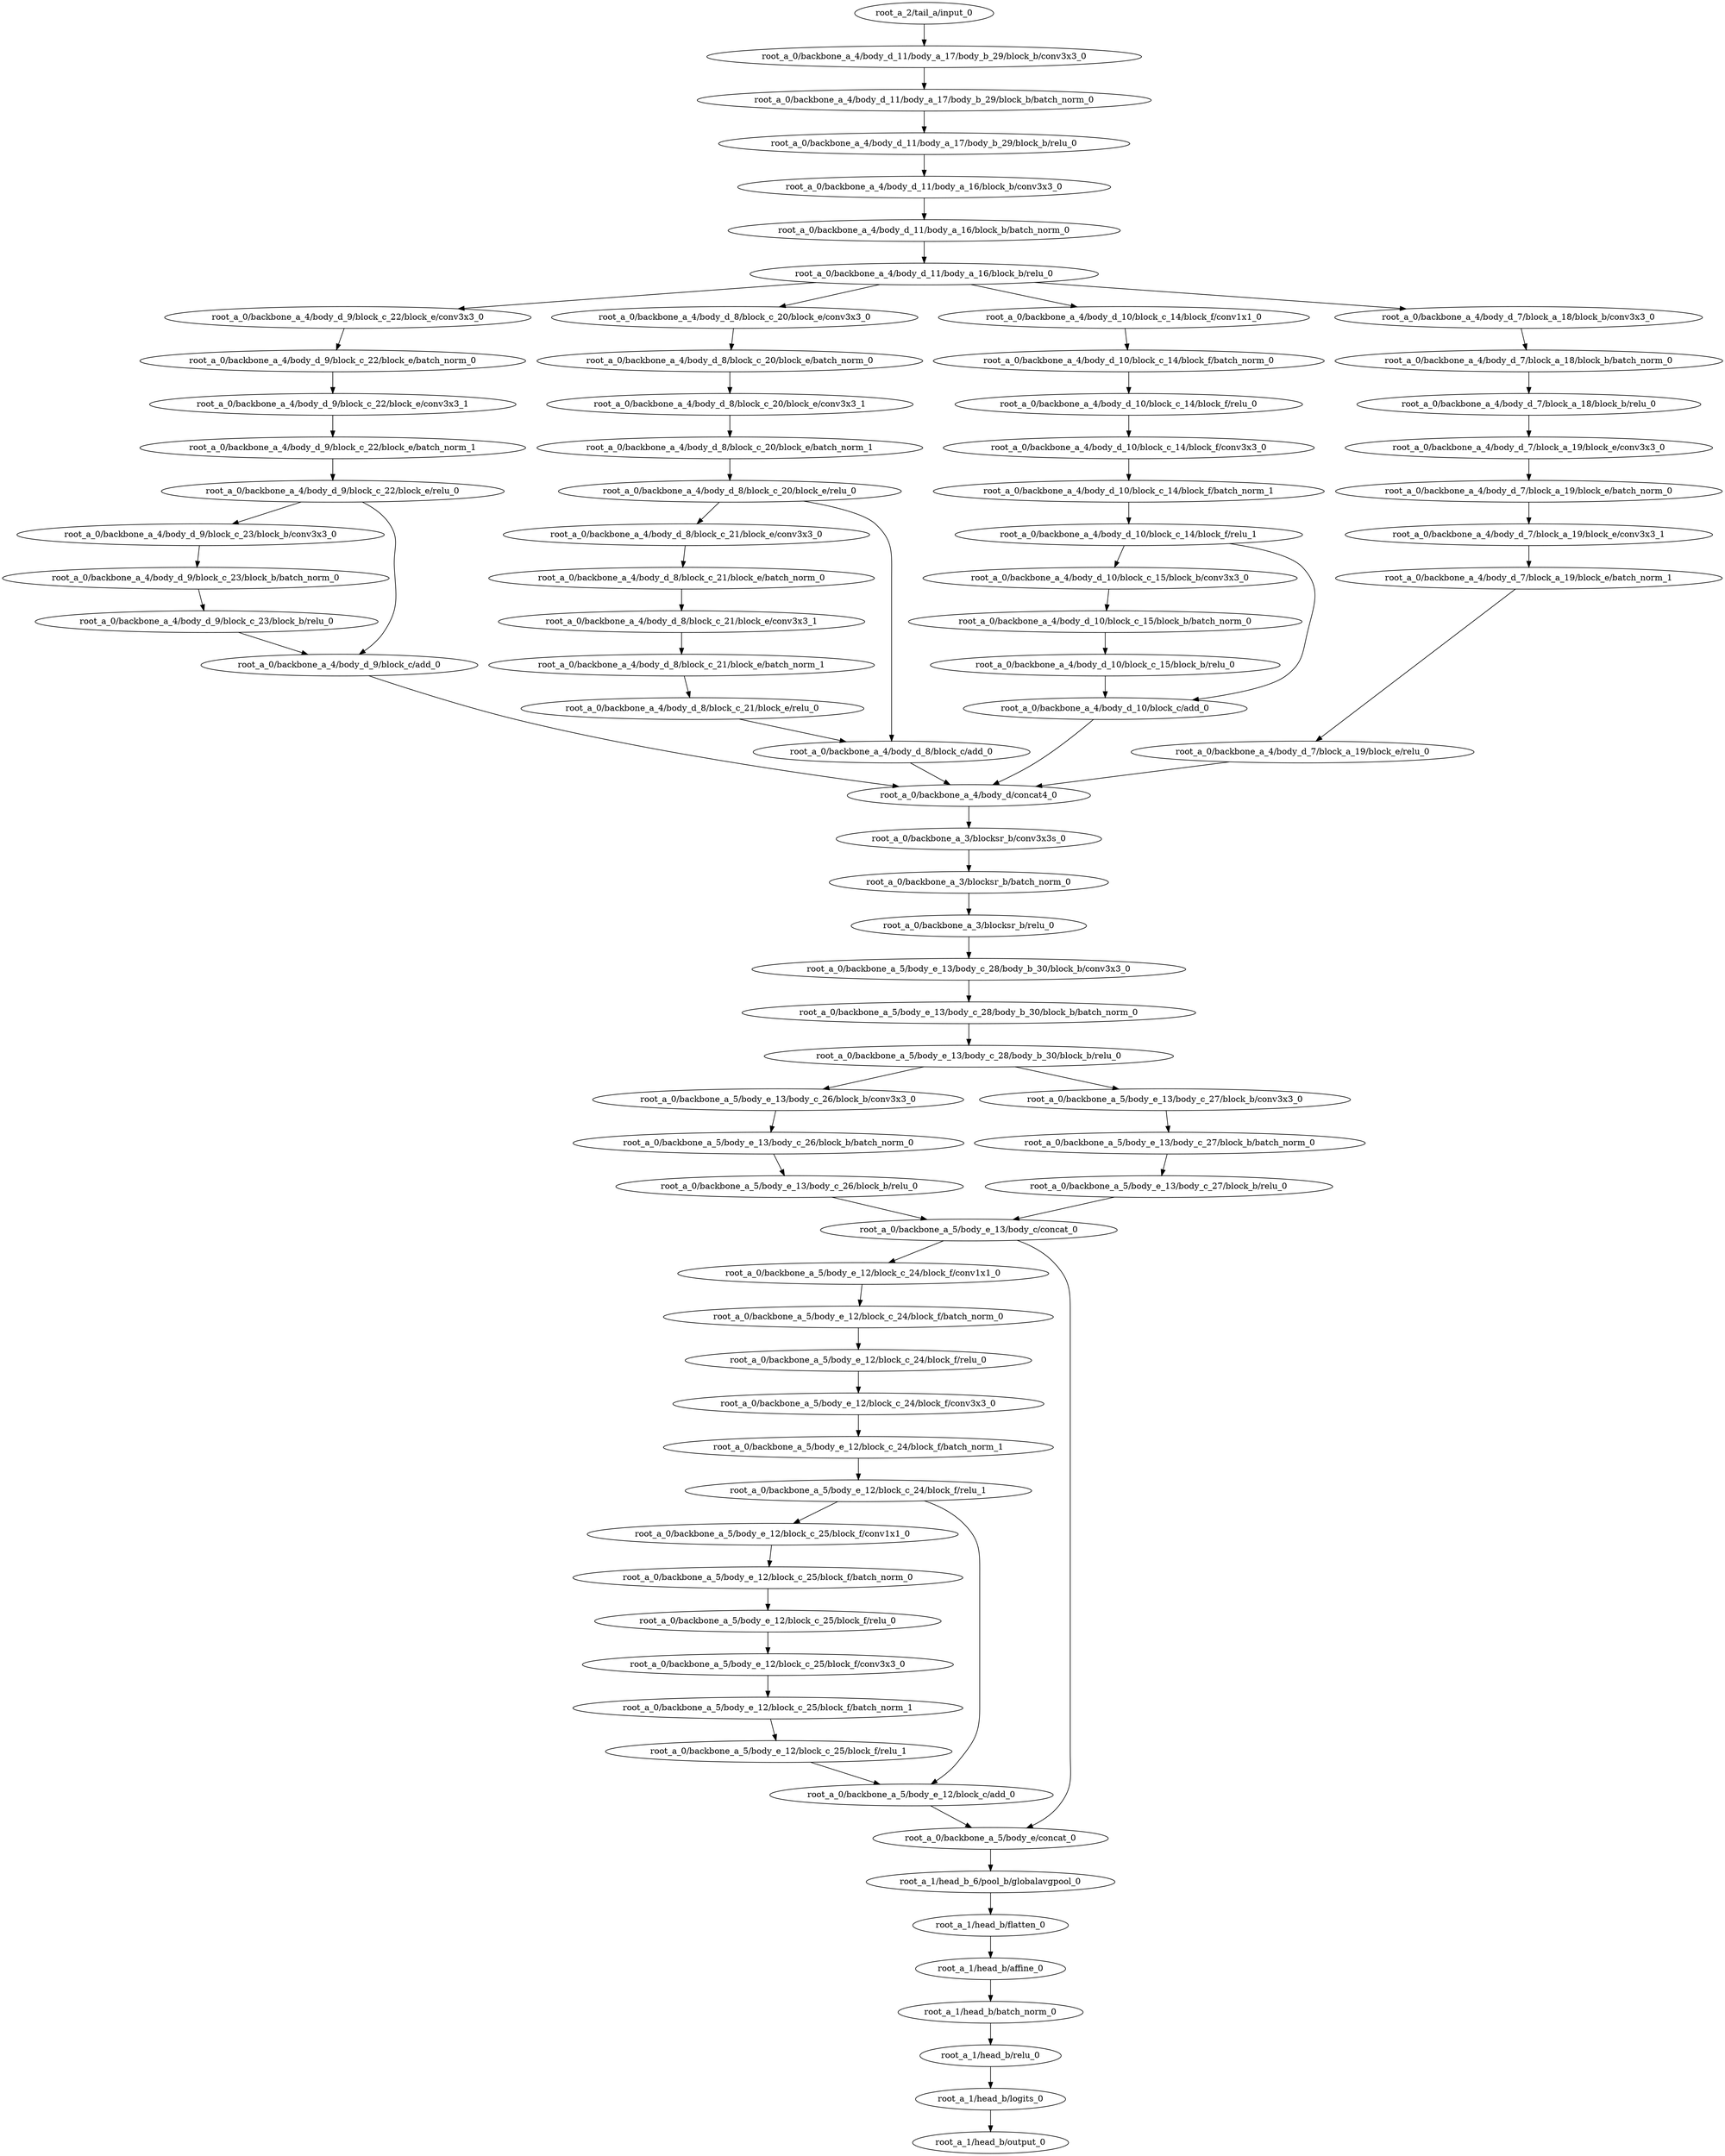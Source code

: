 digraph root_a {
	"root_a_2/tail_a/input_0"
	"root_a_0/backbone_a_4/body_d_11/body_a_17/body_b_29/block_b/conv3x3_0"
	"root_a_0/backbone_a_4/body_d_11/body_a_17/body_b_29/block_b/batch_norm_0"
	"root_a_0/backbone_a_4/body_d_11/body_a_17/body_b_29/block_b/relu_0"
	"root_a_0/backbone_a_4/body_d_11/body_a_16/block_b/conv3x3_0"
	"root_a_0/backbone_a_4/body_d_11/body_a_16/block_b/batch_norm_0"
	"root_a_0/backbone_a_4/body_d_11/body_a_16/block_b/relu_0"
	"root_a_0/backbone_a_4/body_d_9/block_c_22/block_e/conv3x3_0"
	"root_a_0/backbone_a_4/body_d_9/block_c_22/block_e/batch_norm_0"
	"root_a_0/backbone_a_4/body_d_9/block_c_22/block_e/conv3x3_1"
	"root_a_0/backbone_a_4/body_d_9/block_c_22/block_e/batch_norm_1"
	"root_a_0/backbone_a_4/body_d_9/block_c_22/block_e/relu_0"
	"root_a_0/backbone_a_4/body_d_9/block_c_23/block_b/conv3x3_0"
	"root_a_0/backbone_a_4/body_d_9/block_c_23/block_b/batch_norm_0"
	"root_a_0/backbone_a_4/body_d_9/block_c_23/block_b/relu_0"
	"root_a_0/backbone_a_4/body_d_9/block_c/add_0"
	"root_a_0/backbone_a_4/body_d_8/block_c_20/block_e/conv3x3_0"
	"root_a_0/backbone_a_4/body_d_8/block_c_20/block_e/batch_norm_0"
	"root_a_0/backbone_a_4/body_d_8/block_c_20/block_e/conv3x3_1"
	"root_a_0/backbone_a_4/body_d_8/block_c_20/block_e/batch_norm_1"
	"root_a_0/backbone_a_4/body_d_8/block_c_20/block_e/relu_0"
	"root_a_0/backbone_a_4/body_d_8/block_c_21/block_e/conv3x3_0"
	"root_a_0/backbone_a_4/body_d_8/block_c_21/block_e/batch_norm_0"
	"root_a_0/backbone_a_4/body_d_8/block_c_21/block_e/conv3x3_1"
	"root_a_0/backbone_a_4/body_d_8/block_c_21/block_e/batch_norm_1"
	"root_a_0/backbone_a_4/body_d_8/block_c_21/block_e/relu_0"
	"root_a_0/backbone_a_4/body_d_8/block_c/add_0"
	"root_a_0/backbone_a_4/body_d_10/block_c_14/block_f/conv1x1_0"
	"root_a_0/backbone_a_4/body_d_10/block_c_14/block_f/batch_norm_0"
	"root_a_0/backbone_a_4/body_d_10/block_c_14/block_f/relu_0"
	"root_a_0/backbone_a_4/body_d_10/block_c_14/block_f/conv3x3_0"
	"root_a_0/backbone_a_4/body_d_10/block_c_14/block_f/batch_norm_1"
	"root_a_0/backbone_a_4/body_d_10/block_c_14/block_f/relu_1"
	"root_a_0/backbone_a_4/body_d_10/block_c_15/block_b/conv3x3_0"
	"root_a_0/backbone_a_4/body_d_10/block_c_15/block_b/batch_norm_0"
	"root_a_0/backbone_a_4/body_d_10/block_c_15/block_b/relu_0"
	"root_a_0/backbone_a_4/body_d_10/block_c/add_0"
	"root_a_0/backbone_a_4/body_d_7/block_a_18/block_b/conv3x3_0"
	"root_a_0/backbone_a_4/body_d_7/block_a_18/block_b/batch_norm_0"
	"root_a_0/backbone_a_4/body_d_7/block_a_18/block_b/relu_0"
	"root_a_0/backbone_a_4/body_d_7/block_a_19/block_e/conv3x3_0"
	"root_a_0/backbone_a_4/body_d_7/block_a_19/block_e/batch_norm_0"
	"root_a_0/backbone_a_4/body_d_7/block_a_19/block_e/conv3x3_1"
	"root_a_0/backbone_a_4/body_d_7/block_a_19/block_e/batch_norm_1"
	"root_a_0/backbone_a_4/body_d_7/block_a_19/block_e/relu_0"
	"root_a_0/backbone_a_4/body_d/concat4_0"
	"root_a_0/backbone_a_3/blocksr_b/conv3x3s_0"
	"root_a_0/backbone_a_3/blocksr_b/batch_norm_0"
	"root_a_0/backbone_a_3/blocksr_b/relu_0"
	"root_a_0/backbone_a_5/body_e_13/body_c_28/body_b_30/block_b/conv3x3_0"
	"root_a_0/backbone_a_5/body_e_13/body_c_28/body_b_30/block_b/batch_norm_0"
	"root_a_0/backbone_a_5/body_e_13/body_c_28/body_b_30/block_b/relu_0"
	"root_a_0/backbone_a_5/body_e_13/body_c_26/block_b/conv3x3_0"
	"root_a_0/backbone_a_5/body_e_13/body_c_26/block_b/batch_norm_0"
	"root_a_0/backbone_a_5/body_e_13/body_c_26/block_b/relu_0"
	"root_a_0/backbone_a_5/body_e_13/body_c_27/block_b/conv3x3_0"
	"root_a_0/backbone_a_5/body_e_13/body_c_27/block_b/batch_norm_0"
	"root_a_0/backbone_a_5/body_e_13/body_c_27/block_b/relu_0"
	"root_a_0/backbone_a_5/body_e_13/body_c/concat_0"
	"root_a_0/backbone_a_5/body_e_12/block_c_24/block_f/conv1x1_0"
	"root_a_0/backbone_a_5/body_e_12/block_c_24/block_f/batch_norm_0"
	"root_a_0/backbone_a_5/body_e_12/block_c_24/block_f/relu_0"
	"root_a_0/backbone_a_5/body_e_12/block_c_24/block_f/conv3x3_0"
	"root_a_0/backbone_a_5/body_e_12/block_c_24/block_f/batch_norm_1"
	"root_a_0/backbone_a_5/body_e_12/block_c_24/block_f/relu_1"
	"root_a_0/backbone_a_5/body_e_12/block_c_25/block_f/conv1x1_0"
	"root_a_0/backbone_a_5/body_e_12/block_c_25/block_f/batch_norm_0"
	"root_a_0/backbone_a_5/body_e_12/block_c_25/block_f/relu_0"
	"root_a_0/backbone_a_5/body_e_12/block_c_25/block_f/conv3x3_0"
	"root_a_0/backbone_a_5/body_e_12/block_c_25/block_f/batch_norm_1"
	"root_a_0/backbone_a_5/body_e_12/block_c_25/block_f/relu_1"
	"root_a_0/backbone_a_5/body_e_12/block_c/add_0"
	"root_a_0/backbone_a_5/body_e/concat_0"
	"root_a_1/head_b_6/pool_b/globalavgpool_0"
	"root_a_1/head_b/flatten_0"
	"root_a_1/head_b/affine_0"
	"root_a_1/head_b/batch_norm_0"
	"root_a_1/head_b/relu_0"
	"root_a_1/head_b/logits_0"
	"root_a_1/head_b/output_0"

	"root_a_2/tail_a/input_0" -> "root_a_0/backbone_a_4/body_d_11/body_a_17/body_b_29/block_b/conv3x3_0"
	"root_a_0/backbone_a_4/body_d_11/body_a_17/body_b_29/block_b/conv3x3_0" -> "root_a_0/backbone_a_4/body_d_11/body_a_17/body_b_29/block_b/batch_norm_0"
	"root_a_0/backbone_a_4/body_d_11/body_a_17/body_b_29/block_b/batch_norm_0" -> "root_a_0/backbone_a_4/body_d_11/body_a_17/body_b_29/block_b/relu_0"
	"root_a_0/backbone_a_4/body_d_11/body_a_17/body_b_29/block_b/relu_0" -> "root_a_0/backbone_a_4/body_d_11/body_a_16/block_b/conv3x3_0"
	"root_a_0/backbone_a_4/body_d_11/body_a_16/block_b/conv3x3_0" -> "root_a_0/backbone_a_4/body_d_11/body_a_16/block_b/batch_norm_0"
	"root_a_0/backbone_a_4/body_d_11/body_a_16/block_b/batch_norm_0" -> "root_a_0/backbone_a_4/body_d_11/body_a_16/block_b/relu_0"
	"root_a_0/backbone_a_4/body_d_11/body_a_16/block_b/relu_0" -> "root_a_0/backbone_a_4/body_d_9/block_c_22/block_e/conv3x3_0"
	"root_a_0/backbone_a_4/body_d_9/block_c_22/block_e/conv3x3_0" -> "root_a_0/backbone_a_4/body_d_9/block_c_22/block_e/batch_norm_0"
	"root_a_0/backbone_a_4/body_d_9/block_c_22/block_e/batch_norm_0" -> "root_a_0/backbone_a_4/body_d_9/block_c_22/block_e/conv3x3_1"
	"root_a_0/backbone_a_4/body_d_9/block_c_22/block_e/conv3x3_1" -> "root_a_0/backbone_a_4/body_d_9/block_c_22/block_e/batch_norm_1"
	"root_a_0/backbone_a_4/body_d_9/block_c_22/block_e/batch_norm_1" -> "root_a_0/backbone_a_4/body_d_9/block_c_22/block_e/relu_0"
	"root_a_0/backbone_a_4/body_d_9/block_c_22/block_e/relu_0" -> "root_a_0/backbone_a_4/body_d_9/block_c_23/block_b/conv3x3_0"
	"root_a_0/backbone_a_4/body_d_9/block_c_23/block_b/conv3x3_0" -> "root_a_0/backbone_a_4/body_d_9/block_c_23/block_b/batch_norm_0"
	"root_a_0/backbone_a_4/body_d_9/block_c_23/block_b/batch_norm_0" -> "root_a_0/backbone_a_4/body_d_9/block_c_23/block_b/relu_0"
	"root_a_0/backbone_a_4/body_d_9/block_c_22/block_e/relu_0" -> "root_a_0/backbone_a_4/body_d_9/block_c/add_0"
	"root_a_0/backbone_a_4/body_d_9/block_c_23/block_b/relu_0" -> "root_a_0/backbone_a_4/body_d_9/block_c/add_0"
	"root_a_0/backbone_a_4/body_d_11/body_a_16/block_b/relu_0" -> "root_a_0/backbone_a_4/body_d_8/block_c_20/block_e/conv3x3_0"
	"root_a_0/backbone_a_4/body_d_8/block_c_20/block_e/conv3x3_0" -> "root_a_0/backbone_a_4/body_d_8/block_c_20/block_e/batch_norm_0"
	"root_a_0/backbone_a_4/body_d_8/block_c_20/block_e/batch_norm_0" -> "root_a_0/backbone_a_4/body_d_8/block_c_20/block_e/conv3x3_1"
	"root_a_0/backbone_a_4/body_d_8/block_c_20/block_e/conv3x3_1" -> "root_a_0/backbone_a_4/body_d_8/block_c_20/block_e/batch_norm_1"
	"root_a_0/backbone_a_4/body_d_8/block_c_20/block_e/batch_norm_1" -> "root_a_0/backbone_a_4/body_d_8/block_c_20/block_e/relu_0"
	"root_a_0/backbone_a_4/body_d_8/block_c_20/block_e/relu_0" -> "root_a_0/backbone_a_4/body_d_8/block_c_21/block_e/conv3x3_0"
	"root_a_0/backbone_a_4/body_d_8/block_c_21/block_e/conv3x3_0" -> "root_a_0/backbone_a_4/body_d_8/block_c_21/block_e/batch_norm_0"
	"root_a_0/backbone_a_4/body_d_8/block_c_21/block_e/batch_norm_0" -> "root_a_0/backbone_a_4/body_d_8/block_c_21/block_e/conv3x3_1"
	"root_a_0/backbone_a_4/body_d_8/block_c_21/block_e/conv3x3_1" -> "root_a_0/backbone_a_4/body_d_8/block_c_21/block_e/batch_norm_1"
	"root_a_0/backbone_a_4/body_d_8/block_c_21/block_e/batch_norm_1" -> "root_a_0/backbone_a_4/body_d_8/block_c_21/block_e/relu_0"
	"root_a_0/backbone_a_4/body_d_8/block_c_20/block_e/relu_0" -> "root_a_0/backbone_a_4/body_d_8/block_c/add_0"
	"root_a_0/backbone_a_4/body_d_8/block_c_21/block_e/relu_0" -> "root_a_0/backbone_a_4/body_d_8/block_c/add_0"
	"root_a_0/backbone_a_4/body_d_11/body_a_16/block_b/relu_0" -> "root_a_0/backbone_a_4/body_d_10/block_c_14/block_f/conv1x1_0"
	"root_a_0/backbone_a_4/body_d_10/block_c_14/block_f/conv1x1_0" -> "root_a_0/backbone_a_4/body_d_10/block_c_14/block_f/batch_norm_0"
	"root_a_0/backbone_a_4/body_d_10/block_c_14/block_f/batch_norm_0" -> "root_a_0/backbone_a_4/body_d_10/block_c_14/block_f/relu_0"
	"root_a_0/backbone_a_4/body_d_10/block_c_14/block_f/relu_0" -> "root_a_0/backbone_a_4/body_d_10/block_c_14/block_f/conv3x3_0"
	"root_a_0/backbone_a_4/body_d_10/block_c_14/block_f/conv3x3_0" -> "root_a_0/backbone_a_4/body_d_10/block_c_14/block_f/batch_norm_1"
	"root_a_0/backbone_a_4/body_d_10/block_c_14/block_f/batch_norm_1" -> "root_a_0/backbone_a_4/body_d_10/block_c_14/block_f/relu_1"
	"root_a_0/backbone_a_4/body_d_10/block_c_14/block_f/relu_1" -> "root_a_0/backbone_a_4/body_d_10/block_c_15/block_b/conv3x3_0"
	"root_a_0/backbone_a_4/body_d_10/block_c_15/block_b/conv3x3_0" -> "root_a_0/backbone_a_4/body_d_10/block_c_15/block_b/batch_norm_0"
	"root_a_0/backbone_a_4/body_d_10/block_c_15/block_b/batch_norm_0" -> "root_a_0/backbone_a_4/body_d_10/block_c_15/block_b/relu_0"
	"root_a_0/backbone_a_4/body_d_10/block_c_14/block_f/relu_1" -> "root_a_0/backbone_a_4/body_d_10/block_c/add_0"
	"root_a_0/backbone_a_4/body_d_10/block_c_15/block_b/relu_0" -> "root_a_0/backbone_a_4/body_d_10/block_c/add_0"
	"root_a_0/backbone_a_4/body_d_11/body_a_16/block_b/relu_0" -> "root_a_0/backbone_a_4/body_d_7/block_a_18/block_b/conv3x3_0"
	"root_a_0/backbone_a_4/body_d_7/block_a_18/block_b/conv3x3_0" -> "root_a_0/backbone_a_4/body_d_7/block_a_18/block_b/batch_norm_0"
	"root_a_0/backbone_a_4/body_d_7/block_a_18/block_b/batch_norm_0" -> "root_a_0/backbone_a_4/body_d_7/block_a_18/block_b/relu_0"
	"root_a_0/backbone_a_4/body_d_7/block_a_18/block_b/relu_0" -> "root_a_0/backbone_a_4/body_d_7/block_a_19/block_e/conv3x3_0"
	"root_a_0/backbone_a_4/body_d_7/block_a_19/block_e/conv3x3_0" -> "root_a_0/backbone_a_4/body_d_7/block_a_19/block_e/batch_norm_0"
	"root_a_0/backbone_a_4/body_d_7/block_a_19/block_e/batch_norm_0" -> "root_a_0/backbone_a_4/body_d_7/block_a_19/block_e/conv3x3_1"
	"root_a_0/backbone_a_4/body_d_7/block_a_19/block_e/conv3x3_1" -> "root_a_0/backbone_a_4/body_d_7/block_a_19/block_e/batch_norm_1"
	"root_a_0/backbone_a_4/body_d_7/block_a_19/block_e/batch_norm_1" -> "root_a_0/backbone_a_4/body_d_7/block_a_19/block_e/relu_0"
	"root_a_0/backbone_a_4/body_d_9/block_c/add_0" -> "root_a_0/backbone_a_4/body_d/concat4_0"
	"root_a_0/backbone_a_4/body_d_8/block_c/add_0" -> "root_a_0/backbone_a_4/body_d/concat4_0"
	"root_a_0/backbone_a_4/body_d_10/block_c/add_0" -> "root_a_0/backbone_a_4/body_d/concat4_0"
	"root_a_0/backbone_a_4/body_d_7/block_a_19/block_e/relu_0" -> "root_a_0/backbone_a_4/body_d/concat4_0"
	"root_a_0/backbone_a_4/body_d/concat4_0" -> "root_a_0/backbone_a_3/blocksr_b/conv3x3s_0"
	"root_a_0/backbone_a_3/blocksr_b/conv3x3s_0" -> "root_a_0/backbone_a_3/blocksr_b/batch_norm_0"
	"root_a_0/backbone_a_3/blocksr_b/batch_norm_0" -> "root_a_0/backbone_a_3/blocksr_b/relu_0"
	"root_a_0/backbone_a_3/blocksr_b/relu_0" -> "root_a_0/backbone_a_5/body_e_13/body_c_28/body_b_30/block_b/conv3x3_0"
	"root_a_0/backbone_a_5/body_e_13/body_c_28/body_b_30/block_b/conv3x3_0" -> "root_a_0/backbone_a_5/body_e_13/body_c_28/body_b_30/block_b/batch_norm_0"
	"root_a_0/backbone_a_5/body_e_13/body_c_28/body_b_30/block_b/batch_norm_0" -> "root_a_0/backbone_a_5/body_e_13/body_c_28/body_b_30/block_b/relu_0"
	"root_a_0/backbone_a_5/body_e_13/body_c_28/body_b_30/block_b/relu_0" -> "root_a_0/backbone_a_5/body_e_13/body_c_26/block_b/conv3x3_0"
	"root_a_0/backbone_a_5/body_e_13/body_c_26/block_b/conv3x3_0" -> "root_a_0/backbone_a_5/body_e_13/body_c_26/block_b/batch_norm_0"
	"root_a_0/backbone_a_5/body_e_13/body_c_26/block_b/batch_norm_0" -> "root_a_0/backbone_a_5/body_e_13/body_c_26/block_b/relu_0"
	"root_a_0/backbone_a_5/body_e_13/body_c_28/body_b_30/block_b/relu_0" -> "root_a_0/backbone_a_5/body_e_13/body_c_27/block_b/conv3x3_0"
	"root_a_0/backbone_a_5/body_e_13/body_c_27/block_b/conv3x3_0" -> "root_a_0/backbone_a_5/body_e_13/body_c_27/block_b/batch_norm_0"
	"root_a_0/backbone_a_5/body_e_13/body_c_27/block_b/batch_norm_0" -> "root_a_0/backbone_a_5/body_e_13/body_c_27/block_b/relu_0"
	"root_a_0/backbone_a_5/body_e_13/body_c_26/block_b/relu_0" -> "root_a_0/backbone_a_5/body_e_13/body_c/concat_0"
	"root_a_0/backbone_a_5/body_e_13/body_c_27/block_b/relu_0" -> "root_a_0/backbone_a_5/body_e_13/body_c/concat_0"
	"root_a_0/backbone_a_5/body_e_13/body_c/concat_0" -> "root_a_0/backbone_a_5/body_e_12/block_c_24/block_f/conv1x1_0"
	"root_a_0/backbone_a_5/body_e_12/block_c_24/block_f/conv1x1_0" -> "root_a_0/backbone_a_5/body_e_12/block_c_24/block_f/batch_norm_0"
	"root_a_0/backbone_a_5/body_e_12/block_c_24/block_f/batch_norm_0" -> "root_a_0/backbone_a_5/body_e_12/block_c_24/block_f/relu_0"
	"root_a_0/backbone_a_5/body_e_12/block_c_24/block_f/relu_0" -> "root_a_0/backbone_a_5/body_e_12/block_c_24/block_f/conv3x3_0"
	"root_a_0/backbone_a_5/body_e_12/block_c_24/block_f/conv3x3_0" -> "root_a_0/backbone_a_5/body_e_12/block_c_24/block_f/batch_norm_1"
	"root_a_0/backbone_a_5/body_e_12/block_c_24/block_f/batch_norm_1" -> "root_a_0/backbone_a_5/body_e_12/block_c_24/block_f/relu_1"
	"root_a_0/backbone_a_5/body_e_12/block_c_24/block_f/relu_1" -> "root_a_0/backbone_a_5/body_e_12/block_c_25/block_f/conv1x1_0"
	"root_a_0/backbone_a_5/body_e_12/block_c_25/block_f/conv1x1_0" -> "root_a_0/backbone_a_5/body_e_12/block_c_25/block_f/batch_norm_0"
	"root_a_0/backbone_a_5/body_e_12/block_c_25/block_f/batch_norm_0" -> "root_a_0/backbone_a_5/body_e_12/block_c_25/block_f/relu_0"
	"root_a_0/backbone_a_5/body_e_12/block_c_25/block_f/relu_0" -> "root_a_0/backbone_a_5/body_e_12/block_c_25/block_f/conv3x3_0"
	"root_a_0/backbone_a_5/body_e_12/block_c_25/block_f/conv3x3_0" -> "root_a_0/backbone_a_5/body_e_12/block_c_25/block_f/batch_norm_1"
	"root_a_0/backbone_a_5/body_e_12/block_c_25/block_f/batch_norm_1" -> "root_a_0/backbone_a_5/body_e_12/block_c_25/block_f/relu_1"
	"root_a_0/backbone_a_5/body_e_12/block_c_24/block_f/relu_1" -> "root_a_0/backbone_a_5/body_e_12/block_c/add_0"
	"root_a_0/backbone_a_5/body_e_12/block_c_25/block_f/relu_1" -> "root_a_0/backbone_a_5/body_e_12/block_c/add_0"
	"root_a_0/backbone_a_5/body_e_12/block_c/add_0" -> "root_a_0/backbone_a_5/body_e/concat_0"
	"root_a_0/backbone_a_5/body_e_13/body_c/concat_0" -> "root_a_0/backbone_a_5/body_e/concat_0"
	"root_a_0/backbone_a_5/body_e/concat_0" -> "root_a_1/head_b_6/pool_b/globalavgpool_0"
	"root_a_1/head_b_6/pool_b/globalavgpool_0" -> "root_a_1/head_b/flatten_0"
	"root_a_1/head_b/flatten_0" -> "root_a_1/head_b/affine_0"
	"root_a_1/head_b/affine_0" -> "root_a_1/head_b/batch_norm_0"
	"root_a_1/head_b/batch_norm_0" -> "root_a_1/head_b/relu_0"
	"root_a_1/head_b/relu_0" -> "root_a_1/head_b/logits_0"
	"root_a_1/head_b/logits_0" -> "root_a_1/head_b/output_0"

}